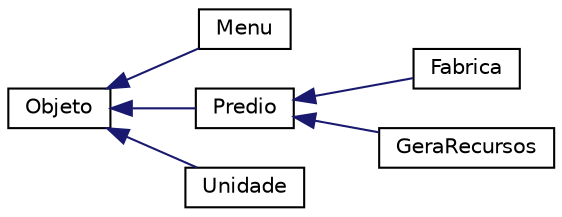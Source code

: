 digraph "Graphical Class Hierarchy"
{
  edge [fontname="Helvetica",fontsize="10",labelfontname="Helvetica",labelfontsize="10"];
  node [fontname="Helvetica",fontsize="10",shape=record];
  rankdir="LR";
  Node1 [label="Objeto",height=0.2,width=0.4,color="black", fillcolor="white", style="filled",URL="$classObjeto.html",tooltip="Classe Objeto, responsável pela rederização da posição e imagem de todos os objetos do jogo (unidades..."];
  Node1 -> Node2 [dir="back",color="midnightblue",fontsize="10",style="solid",fontname="Helvetica"];
  Node2 [label="Menu",height=0.2,width=0.4,color="black", fillcolor="white", style="filled",URL="$classMenu.html"];
  Node1 -> Node3 [dir="back",color="midnightblue",fontsize="10",style="solid",fontname="Helvetica"];
  Node3 [label="Predio",height=0.2,width=0.4,color="black", fillcolor="white", style="filled",URL="$classPredio.html"];
  Node3 -> Node4 [dir="back",color="midnightblue",fontsize="10",style="solid",fontname="Helvetica"];
  Node4 [label="Fabrica",height=0.2,width=0.4,color="black", fillcolor="white", style="filled",URL="$classFabrica.html"];
  Node3 -> Node5 [dir="back",color="midnightblue",fontsize="10",style="solid",fontname="Helvetica"];
  Node5 [label="GeraRecursos",height=0.2,width=0.4,color="black", fillcolor="white", style="filled",URL="$classGeraRecursos.html"];
  Node1 -> Node6 [dir="back",color="midnightblue",fontsize="10",style="solid",fontname="Helvetica"];
  Node6 [label="Unidade",height=0.2,width=0.4,color="black", fillcolor="white", style="filled",URL="$classUnidade.html"];
}
